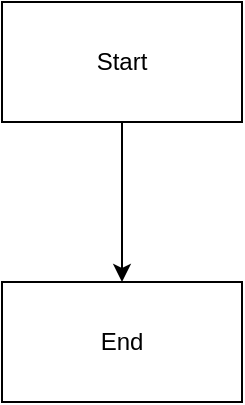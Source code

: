 <mxfile compressed="true" version="20.8.5" type="github"><diagram id="8pufTlBbb9gjpwK70UPS" name="第 1 页"><mxGraphModel dx="1434" dy="710" grid="1" gridSize="10" guides="1" tooltips="1" connect="1" arrows="1" fold="1" page="1" pageScale="1" pageWidth="827" pageHeight="1169" math="0" shadow="0"><root><mxCell id="0"/><mxCell id="1" parent="0"/><mxCell id="WQGgX3OESamlVy0MuJky-3" value="" style="edgeStyle=orthogonalEdgeStyle;rounded=0;orthogonalLoop=1;jettySize=auto;html=1;" parent="1" source="WQGgX3OESamlVy0MuJky-1" target="WQGgX3OESamlVy0MuJky-2" edge="1"><mxGeometry relative="1" as="geometry"/></mxCell><mxCell id="WQGgX3OESamlVy0MuJky-1" value="Start" style="rounded=0;whiteSpace=wrap;html=1;" parent="1" vertex="1"><mxGeometry x="360" y="130" width="120" height="60" as="geometry"/></mxCell><mxCell id="WQGgX3OESamlVy0MuJky-2" value="End" style="rounded=0;whiteSpace=wrap;html=1;" parent="1" vertex="1"><mxGeometry x="360" y="270" width="120" height="60" as="geometry"/></mxCell></root></mxGraphModel></diagram></mxfile>